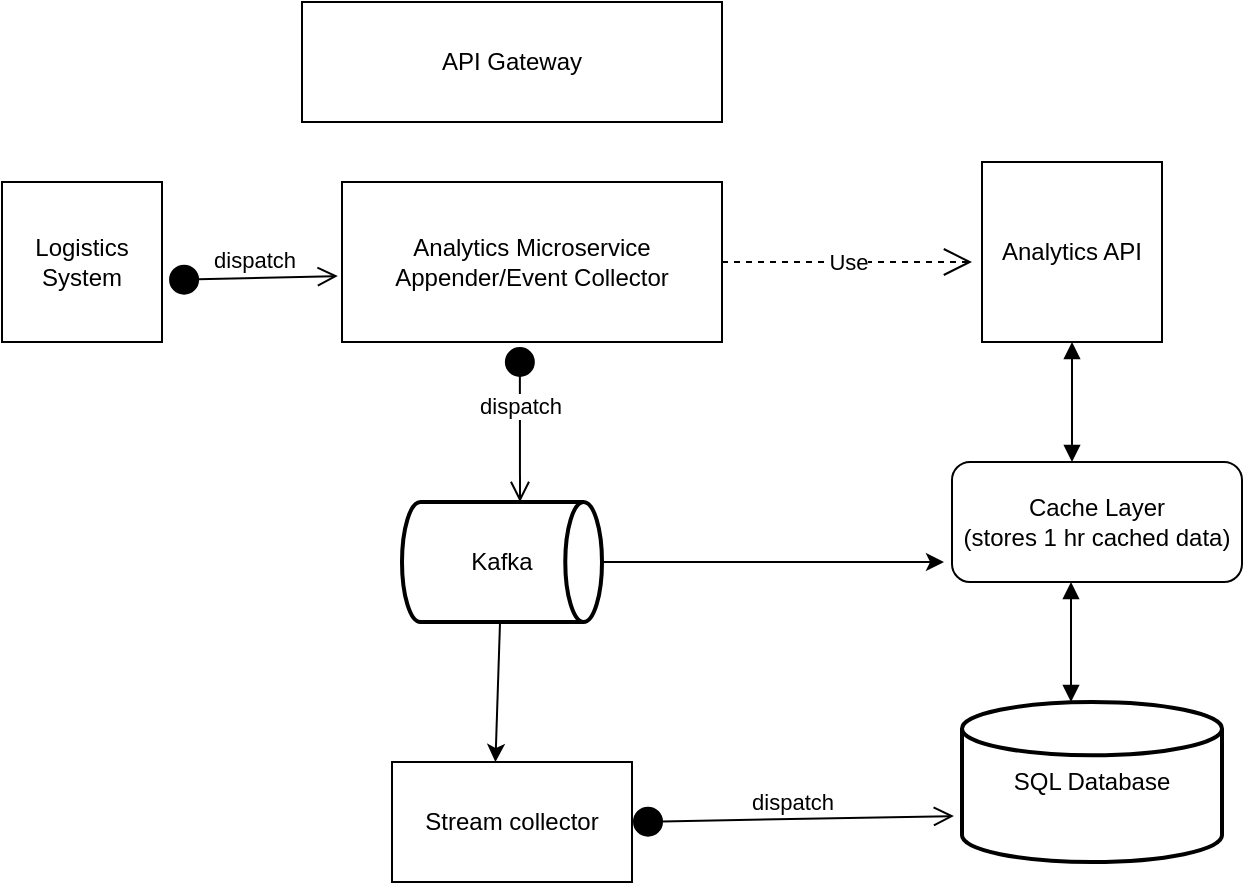 <mxfile pages="1" version="11.1.5" type="github"><diagram id="oKMEWlq2tDMD18F_xX_q" name="Page-1"><mxGraphModel dx="868" dy="481" grid="1" gridSize="10" guides="1" tooltips="1" connect="1" arrows="1" fold="1" page="1" pageScale="1" pageWidth="850" pageHeight="1100" math="0" shadow="0"><root><mxCell id="0"/><mxCell id="1" parent="0"/><mxCell id="NWK4vJQIXgeAqhrhqo_N-1" value="Logistics System" style="whiteSpace=wrap;html=1;aspect=fixed;" vertex="1" parent="1"><mxGeometry x="20" y="110" width="80" height="80" as="geometry"/></mxCell><mxCell id="NWK4vJQIXgeAqhrhqo_N-2" value="API Gateway" style="rounded=0;whiteSpace=wrap;html=1;" vertex="1" parent="1"><mxGeometry x="170" y="20" width="210" height="60" as="geometry"/></mxCell><mxCell id="NWK4vJQIXgeAqhrhqo_N-3" value="Analytics API" style="whiteSpace=wrap;html=1;aspect=fixed;" vertex="1" parent="1"><mxGeometry x="510" y="100" width="90" height="90" as="geometry"/></mxCell><mxCell id="NWK4vJQIXgeAqhrhqo_N-5" value="SQL Database" style="strokeWidth=2;html=1;shape=mxgraph.flowchart.database;whiteSpace=wrap;" vertex="1" parent="1"><mxGeometry x="500" y="370" width="130" height="80" as="geometry"/></mxCell><mxCell id="NWK4vJQIXgeAqhrhqo_N-7" value="&lt;div&gt;Analytics Microservice&lt;/div&gt;&lt;div&gt;Appender/Event Collector&lt;br&gt;&lt;/div&gt;" style="rounded=0;whiteSpace=wrap;html=1;" vertex="1" parent="1"><mxGeometry x="190" y="110" width="190" height="80" as="geometry"/></mxCell><mxCell id="NWK4vJQIXgeAqhrhqo_N-8" value="" style="endArrow=block;startArrow=block;endFill=1;startFill=1;html=1;exitX=0.5;exitY=1;exitDx=0;exitDy=0;" edge="1" parent="1" source="NWK4vJQIXgeAqhrhqo_N-3"><mxGeometry width="160" relative="1" as="geometry"><mxPoint x="395" y="350" as="sourcePoint"/><mxPoint x="555" y="250" as="targetPoint"/><Array as="points"><mxPoint x="555" y="230"/></Array></mxGeometry></mxCell><mxCell id="NWK4vJQIXgeAqhrhqo_N-10" value="Kafka" style="strokeWidth=2;html=1;shape=mxgraph.flowchart.direct_data;whiteSpace=wrap;" vertex="1" parent="1"><mxGeometry x="220" y="270" width="100" height="60" as="geometry"/></mxCell><mxCell id="NWK4vJQIXgeAqhrhqo_N-11" value="Stream collector" style="rounded=0;whiteSpace=wrap;html=1;" vertex="1" parent="1"><mxGeometry x="215" y="400" width="120" height="60" as="geometry"/></mxCell><mxCell id="NWK4vJQIXgeAqhrhqo_N-13" value="" style="endArrow=classic;html=1;entryX=0.431;entryY=0;entryDx=0;entryDy=0;entryPerimeter=0;" edge="1" parent="1" source="NWK4vJQIXgeAqhrhqo_N-10" target="NWK4vJQIXgeAqhrhqo_N-11"><mxGeometry width="50" height="50" relative="1" as="geometry"><mxPoint x="240" y="390" as="sourcePoint"/><mxPoint x="270" y="390" as="targetPoint"/></mxGeometry></mxCell><mxCell id="NWK4vJQIXgeAqhrhqo_N-14" value="" style="endArrow=block;startArrow=block;endFill=1;startFill=1;html=1;exitX=0.5;exitY=1;exitDx=0;exitDy=0;" edge="1" parent="1"><mxGeometry width="160" relative="1" as="geometry"><mxPoint x="554.5" y="310" as="sourcePoint"/><mxPoint x="554.5" y="370" as="targetPoint"/><Array as="points"><mxPoint x="554.5" y="350"/></Array></mxGeometry></mxCell><mxCell id="NWK4vJQIXgeAqhrhqo_N-15" value="&lt;div&gt;Cache Layer&lt;/div&gt;&lt;div&gt;(stores 1 hr cached data)&lt;br&gt;&lt;/div&gt;" style="rounded=1;whiteSpace=wrap;html=1;" vertex="1" parent="1"><mxGeometry x="495" y="250" width="145" height="60" as="geometry"/></mxCell><mxCell id="NWK4vJQIXgeAqhrhqo_N-18" value="dispatch" style="html=1;verticalAlign=bottom;startArrow=circle;startFill=1;endArrow=open;startSize=6;endSize=8;exitX=0.468;exitY=1.025;exitDx=0;exitDy=0;exitPerimeter=0;entryX=0.59;entryY=0;entryDx=0;entryDy=0;entryPerimeter=0;" edge="1" parent="1" source="NWK4vJQIXgeAqhrhqo_N-7" target="NWK4vJQIXgeAqhrhqo_N-10"><mxGeometry width="80" relative="1" as="geometry"><mxPoint x="290" y="200" as="sourcePoint"/><mxPoint x="279" y="270" as="targetPoint"/></mxGeometry></mxCell><mxCell id="NWK4vJQIXgeAqhrhqo_N-19" value="dispatch" style="html=1;verticalAlign=bottom;startArrow=circle;startFill=1;endArrow=open;startSize=6;endSize=8;exitX=1.038;exitY=0.613;exitDx=0;exitDy=0;exitPerimeter=0;entryX=-0.011;entryY=0.588;entryDx=0;entryDy=0;entryPerimeter=0;" edge="1" parent="1" source="NWK4vJQIXgeAqhrhqo_N-1" target="NWK4vJQIXgeAqhrhqo_N-7"><mxGeometry width="80" relative="1" as="geometry"><mxPoint x="139.92" y="100" as="sourcePoint"/><mxPoint x="180" y="159" as="targetPoint"/></mxGeometry></mxCell><mxCell id="NWK4vJQIXgeAqhrhqo_N-20" value="Use" style="endArrow=open;endSize=12;dashed=1;html=1;exitX=1;exitY=0.5;exitDx=0;exitDy=0;" edge="1" parent="1" source="NWK4vJQIXgeAqhrhqo_N-7"><mxGeometry width="160" relative="1" as="geometry"><mxPoint x="390" y="150" as="sourcePoint"/><mxPoint x="505" y="150" as="targetPoint"/></mxGeometry></mxCell><mxCell id="NWK4vJQIXgeAqhrhqo_N-22" value="dispatch" style="html=1;verticalAlign=bottom;startArrow=circle;startFill=1;endArrow=open;startSize=6;endSize=8;exitX=1;exitY=0.5;exitDx=0;exitDy=0;entryX=-0.031;entryY=0.713;entryDx=0;entryDy=0;entryPerimeter=0;" edge="1" parent="1" source="NWK4vJQIXgeAqhrhqo_N-11" target="NWK4vJQIXgeAqhrhqo_N-5"><mxGeometry width="80" relative="1" as="geometry"><mxPoint x="409.92" y="356" as="sourcePoint"/><mxPoint x="410" y="444" as="targetPoint"/></mxGeometry></mxCell><mxCell id="NWK4vJQIXgeAqhrhqo_N-23" value="" style="endArrow=classic;html=1;exitX=1;exitY=0.5;exitDx=0;exitDy=0;exitPerimeter=0;" edge="1" parent="1" source="NWK4vJQIXgeAqhrhqo_N-10"><mxGeometry width="50" height="50" relative="1" as="geometry"><mxPoint x="412.516" y="290" as="sourcePoint"/><mxPoint x="491" y="300" as="targetPoint"/></mxGeometry></mxCell></root></mxGraphModel></diagram></mxfile>